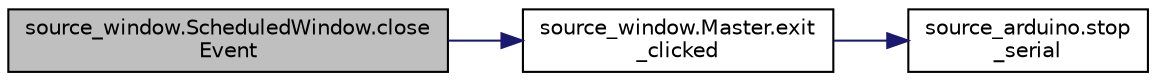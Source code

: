 digraph "source_window.ScheduledWindow.closeEvent"
{
 // LATEX_PDF_SIZE
  edge [fontname="Helvetica",fontsize="10",labelfontname="Helvetica",labelfontsize="10"];
  node [fontname="Helvetica",fontsize="10",shape=record];
  rankdir="LR";
  Node1 [label="source_window.ScheduledWindow.close\lEvent",height=0.2,width=0.4,color="black", fillcolor="grey75", style="filled", fontcolor="black",tooltip="Handler for the Close button."];
  Node1 -> Node2 [color="midnightblue",fontsize="10",style="solid",fontname="Helvetica"];
  Node2 [label="source_window.Master.exit\l_clicked",height=0.2,width=0.4,color="black", fillcolor="white", style="filled",URL="$classsource__window_1_1_master.html#ae44a0128e9e58287d6a475bf8d7bd0ba",tooltip="Called to exit the Application."];
  Node2 -> Node3 [color="midnightblue",fontsize="10",style="solid",fontname="Helvetica"];
  Node3 [label="source_arduino.stop\l_serial",height=0.2,width=0.4,color="black", fillcolor="white", style="filled",URL="$namespacesource__arduino.html#a0a74da49aed161251b91a5555d360faf",tooltip="Stop the serial communication."];
}
